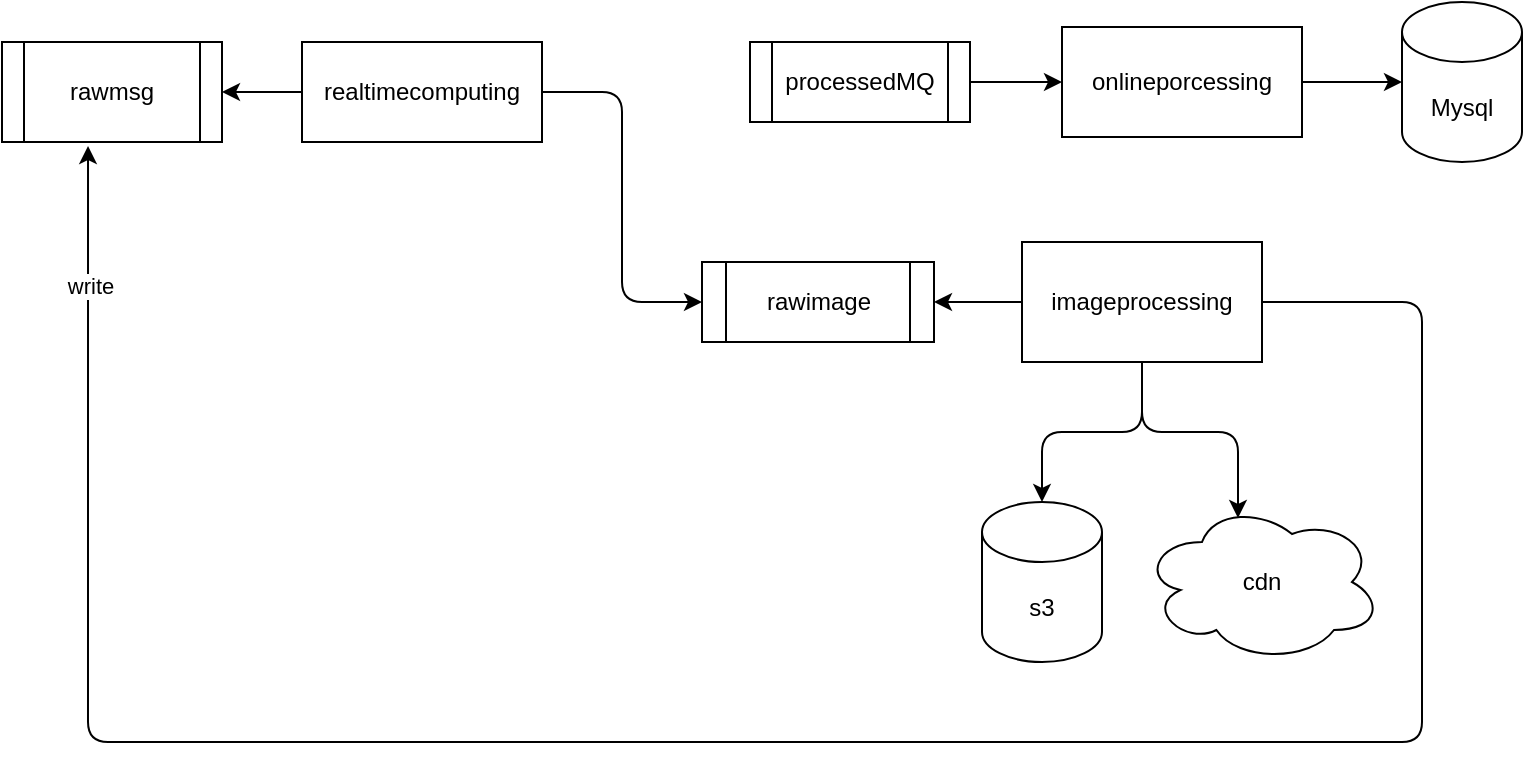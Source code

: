 <mxfile version="20.8.23" type="github">
  <diagram name="第 1 页" id="1XXpXtOkjBUIMSISewDr">
    <mxGraphModel dx="1306" dy="771" grid="1" gridSize="10" guides="1" tooltips="1" connect="1" arrows="1" fold="1" page="1" pageScale="1" pageWidth="827" pageHeight="1169" math="0" shadow="0">
      <root>
        <mxCell id="0" />
        <mxCell id="1" parent="0" />
        <mxCell id="e7Mo19qrPjvFysMxqBRO-8" style="edgeStyle=orthogonalEdgeStyle;rounded=0;orthogonalLoop=1;jettySize=auto;html=1;exitX=0;exitY=0.5;exitDx=0;exitDy=0;entryX=1;entryY=0.5;entryDx=0;entryDy=0;" edge="1" parent="1" source="e7Mo19qrPjvFysMxqBRO-1" target="e7Mo19qrPjvFysMxqBRO-7">
          <mxGeometry relative="1" as="geometry" />
        </mxCell>
        <mxCell id="e7Mo19qrPjvFysMxqBRO-22" style="edgeStyle=orthogonalEdgeStyle;rounded=1;orthogonalLoop=1;jettySize=auto;html=1;exitX=1;exitY=0.5;exitDx=0;exitDy=0;entryX=0;entryY=0.5;entryDx=0;entryDy=0;" edge="1" parent="1" source="e7Mo19qrPjvFysMxqBRO-1" target="e7Mo19qrPjvFysMxqBRO-2">
          <mxGeometry relative="1" as="geometry" />
        </mxCell>
        <mxCell id="e7Mo19qrPjvFysMxqBRO-1" value="realtimecomputing" style="rounded=0;whiteSpace=wrap;html=1;" vertex="1" parent="1">
          <mxGeometry x="190" y="180" width="120" height="50" as="geometry" />
        </mxCell>
        <mxCell id="e7Mo19qrPjvFysMxqBRO-2" value="rawimage" style="shape=process;whiteSpace=wrap;html=1;backgroundOutline=1;" vertex="1" parent="1">
          <mxGeometry x="390" y="290" width="116" height="40" as="geometry" />
        </mxCell>
        <mxCell id="e7Mo19qrPjvFysMxqBRO-4" value="s3" style="shape=cylinder3;whiteSpace=wrap;html=1;boundedLbl=1;backgroundOutline=1;size=15;" vertex="1" parent="1">
          <mxGeometry x="530" y="410" width="60" height="80" as="geometry" />
        </mxCell>
        <mxCell id="e7Mo19qrPjvFysMxqBRO-5" value="cdn" style="ellipse;shape=cloud;whiteSpace=wrap;html=1;" vertex="1" parent="1">
          <mxGeometry x="610" y="410" width="120" height="80" as="geometry" />
        </mxCell>
        <mxCell id="e7Mo19qrPjvFysMxqBRO-7" value="rawmsg" style="shape=process;whiteSpace=wrap;html=1;backgroundOutline=1;" vertex="1" parent="1">
          <mxGeometry x="40" y="180" width="110" height="50" as="geometry" />
        </mxCell>
        <mxCell id="e7Mo19qrPjvFysMxqBRO-11" style="edgeStyle=orthogonalEdgeStyle;rounded=0;orthogonalLoop=1;jettySize=auto;html=1;exitX=0;exitY=0.5;exitDx=0;exitDy=0;entryX=1;entryY=0.5;entryDx=0;entryDy=0;" edge="1" parent="1" source="e7Mo19qrPjvFysMxqBRO-9" target="e7Mo19qrPjvFysMxqBRO-2">
          <mxGeometry relative="1" as="geometry" />
        </mxCell>
        <mxCell id="e7Mo19qrPjvFysMxqBRO-13" style="edgeStyle=orthogonalEdgeStyle;rounded=1;orthogonalLoop=1;jettySize=auto;html=1;exitX=0.5;exitY=1;exitDx=0;exitDy=0;" edge="1" parent="1" source="e7Mo19qrPjvFysMxqBRO-9" target="e7Mo19qrPjvFysMxqBRO-4">
          <mxGeometry relative="1" as="geometry" />
        </mxCell>
        <mxCell id="e7Mo19qrPjvFysMxqBRO-14" style="edgeStyle=orthogonalEdgeStyle;rounded=1;orthogonalLoop=1;jettySize=auto;html=1;exitX=0.5;exitY=1;exitDx=0;exitDy=0;entryX=0.4;entryY=0.1;entryDx=0;entryDy=0;entryPerimeter=0;" edge="1" parent="1" source="e7Mo19qrPjvFysMxqBRO-9" target="e7Mo19qrPjvFysMxqBRO-5">
          <mxGeometry relative="1" as="geometry" />
        </mxCell>
        <mxCell id="e7Mo19qrPjvFysMxqBRO-15" style="edgeStyle=orthogonalEdgeStyle;rounded=1;orthogonalLoop=1;jettySize=auto;html=1;exitX=1;exitY=0.5;exitDx=0;exitDy=0;entryX=0.391;entryY=1.04;entryDx=0;entryDy=0;entryPerimeter=0;" edge="1" parent="1" source="e7Mo19qrPjvFysMxqBRO-9" target="e7Mo19qrPjvFysMxqBRO-7">
          <mxGeometry relative="1" as="geometry">
            <Array as="points">
              <mxPoint x="750" y="310" />
              <mxPoint x="750" y="530" />
              <mxPoint x="83" y="530" />
            </Array>
          </mxGeometry>
        </mxCell>
        <mxCell id="e7Mo19qrPjvFysMxqBRO-23" value="write" style="edgeLabel;html=1;align=center;verticalAlign=middle;resizable=0;points=[];" vertex="1" connectable="0" parent="e7Mo19qrPjvFysMxqBRO-15">
          <mxGeometry x="0.889" y="-1" relative="1" as="geometry">
            <mxPoint as="offset" />
          </mxGeometry>
        </mxCell>
        <mxCell id="e7Mo19qrPjvFysMxqBRO-9" value="imageprocessing" style="rounded=0;whiteSpace=wrap;html=1;" vertex="1" parent="1">
          <mxGeometry x="550" y="280" width="120" height="60" as="geometry" />
        </mxCell>
        <mxCell id="e7Mo19qrPjvFysMxqBRO-18" style="edgeStyle=orthogonalEdgeStyle;rounded=1;orthogonalLoop=1;jettySize=auto;html=1;exitX=1;exitY=0.5;exitDx=0;exitDy=0;entryX=0;entryY=0.5;entryDx=0;entryDy=0;entryPerimeter=0;" edge="1" parent="1" source="e7Mo19qrPjvFysMxqBRO-16" target="e7Mo19qrPjvFysMxqBRO-17">
          <mxGeometry relative="1" as="geometry" />
        </mxCell>
        <mxCell id="e7Mo19qrPjvFysMxqBRO-16" value="onlineporcessing" style="rounded=0;whiteSpace=wrap;html=1;" vertex="1" parent="1">
          <mxGeometry x="570" y="172.5" width="120" height="55" as="geometry" />
        </mxCell>
        <mxCell id="e7Mo19qrPjvFysMxqBRO-17" value="Mysql" style="shape=cylinder3;whiteSpace=wrap;html=1;boundedLbl=1;backgroundOutline=1;size=15;" vertex="1" parent="1">
          <mxGeometry x="740" y="160" width="60" height="80" as="geometry" />
        </mxCell>
        <mxCell id="e7Mo19qrPjvFysMxqBRO-20" style="edgeStyle=orthogonalEdgeStyle;rounded=1;orthogonalLoop=1;jettySize=auto;html=1;exitX=1;exitY=0.5;exitDx=0;exitDy=0;entryX=0;entryY=0.5;entryDx=0;entryDy=0;" edge="1" parent="1" source="e7Mo19qrPjvFysMxqBRO-19" target="e7Mo19qrPjvFysMxqBRO-16">
          <mxGeometry relative="1" as="geometry" />
        </mxCell>
        <mxCell id="e7Mo19qrPjvFysMxqBRO-19" value="processedMQ" style="shape=process;whiteSpace=wrap;html=1;backgroundOutline=1;" vertex="1" parent="1">
          <mxGeometry x="414" y="180" width="110" height="40" as="geometry" />
        </mxCell>
      </root>
    </mxGraphModel>
  </diagram>
</mxfile>
